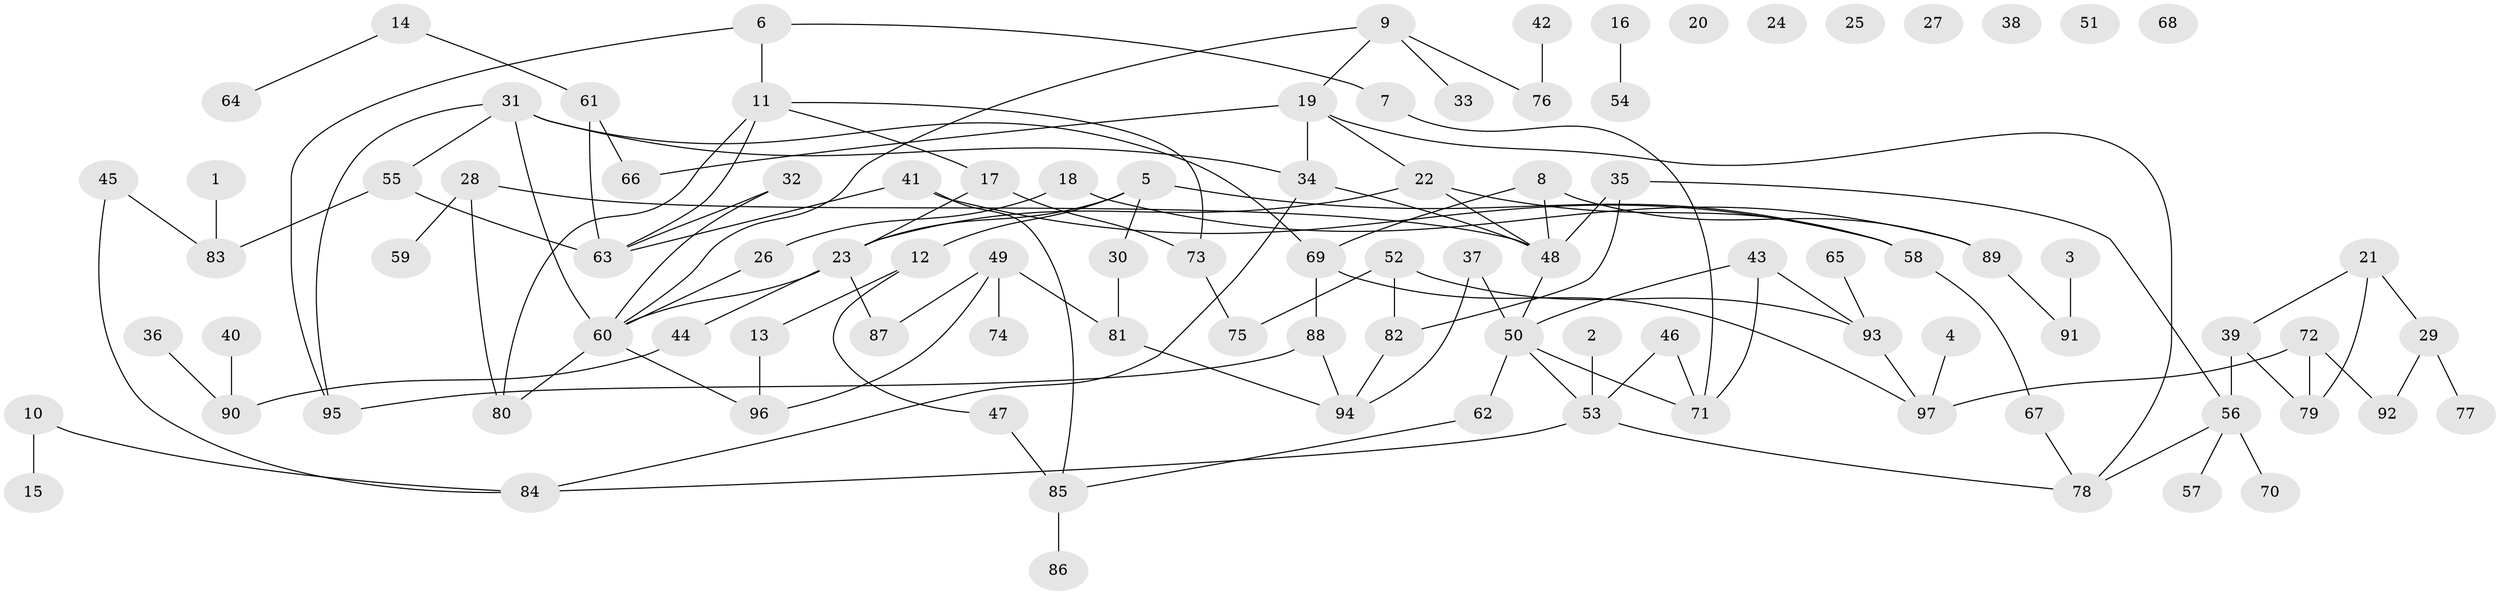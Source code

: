 // coarse degree distribution, {2: 0.2537313432835821, 1: 0.19402985074626866, 11: 0.014925373134328358, 7: 0.05970149253731343, 4: 0.05970149253731343, 3: 0.19402985074626866, 0: 0.1044776119402985, 5: 0.07462686567164178, 6: 0.04477611940298507}
// Generated by graph-tools (version 1.1) at 2025/16/03/04/25 18:16:29]
// undirected, 97 vertices, 125 edges
graph export_dot {
graph [start="1"]
  node [color=gray90,style=filled];
  1;
  2;
  3;
  4;
  5;
  6;
  7;
  8;
  9;
  10;
  11;
  12;
  13;
  14;
  15;
  16;
  17;
  18;
  19;
  20;
  21;
  22;
  23;
  24;
  25;
  26;
  27;
  28;
  29;
  30;
  31;
  32;
  33;
  34;
  35;
  36;
  37;
  38;
  39;
  40;
  41;
  42;
  43;
  44;
  45;
  46;
  47;
  48;
  49;
  50;
  51;
  52;
  53;
  54;
  55;
  56;
  57;
  58;
  59;
  60;
  61;
  62;
  63;
  64;
  65;
  66;
  67;
  68;
  69;
  70;
  71;
  72;
  73;
  74;
  75;
  76;
  77;
  78;
  79;
  80;
  81;
  82;
  83;
  84;
  85;
  86;
  87;
  88;
  89;
  90;
  91;
  92;
  93;
  94;
  95;
  96;
  97;
  1 -- 83;
  2 -- 53;
  3 -- 91;
  4 -- 97;
  5 -- 12;
  5 -- 23;
  5 -- 30;
  5 -- 58;
  6 -- 7;
  6 -- 11;
  6 -- 95;
  7 -- 71;
  8 -- 48;
  8 -- 69;
  8 -- 89;
  9 -- 19;
  9 -- 33;
  9 -- 60;
  9 -- 76;
  10 -- 15;
  10 -- 84;
  11 -- 17;
  11 -- 63;
  11 -- 73;
  11 -- 80;
  12 -- 13;
  12 -- 47;
  13 -- 96;
  14 -- 61;
  14 -- 64;
  16 -- 54;
  17 -- 23;
  17 -- 73;
  18 -- 26;
  18 -- 89;
  19 -- 22;
  19 -- 34;
  19 -- 66;
  19 -- 78;
  21 -- 29;
  21 -- 39;
  21 -- 79;
  22 -- 23;
  22 -- 48;
  22 -- 58;
  23 -- 44;
  23 -- 60;
  23 -- 87;
  26 -- 60;
  28 -- 48;
  28 -- 59;
  28 -- 80;
  29 -- 77;
  29 -- 92;
  30 -- 81;
  31 -- 34;
  31 -- 55;
  31 -- 60;
  31 -- 69;
  31 -- 95;
  32 -- 60;
  32 -- 63;
  34 -- 48;
  34 -- 84;
  35 -- 48;
  35 -- 56;
  35 -- 82;
  36 -- 90;
  37 -- 50;
  37 -- 94;
  39 -- 56;
  39 -- 79;
  40 -- 90;
  41 -- 58;
  41 -- 63;
  41 -- 85;
  42 -- 76;
  43 -- 50;
  43 -- 71;
  43 -- 93;
  44 -- 90;
  45 -- 83;
  45 -- 84;
  46 -- 53;
  46 -- 71;
  47 -- 85;
  48 -- 50;
  49 -- 74;
  49 -- 81;
  49 -- 87;
  49 -- 96;
  50 -- 53;
  50 -- 62;
  50 -- 71;
  52 -- 75;
  52 -- 82;
  52 -- 93;
  53 -- 78;
  53 -- 84;
  55 -- 63;
  55 -- 83;
  56 -- 57;
  56 -- 70;
  56 -- 78;
  58 -- 67;
  60 -- 80;
  60 -- 96;
  61 -- 63;
  61 -- 66;
  62 -- 85;
  65 -- 93;
  67 -- 78;
  69 -- 88;
  69 -- 97;
  72 -- 79;
  72 -- 92;
  72 -- 97;
  73 -- 75;
  81 -- 94;
  82 -- 94;
  85 -- 86;
  88 -- 94;
  88 -- 95;
  89 -- 91;
  93 -- 97;
}
